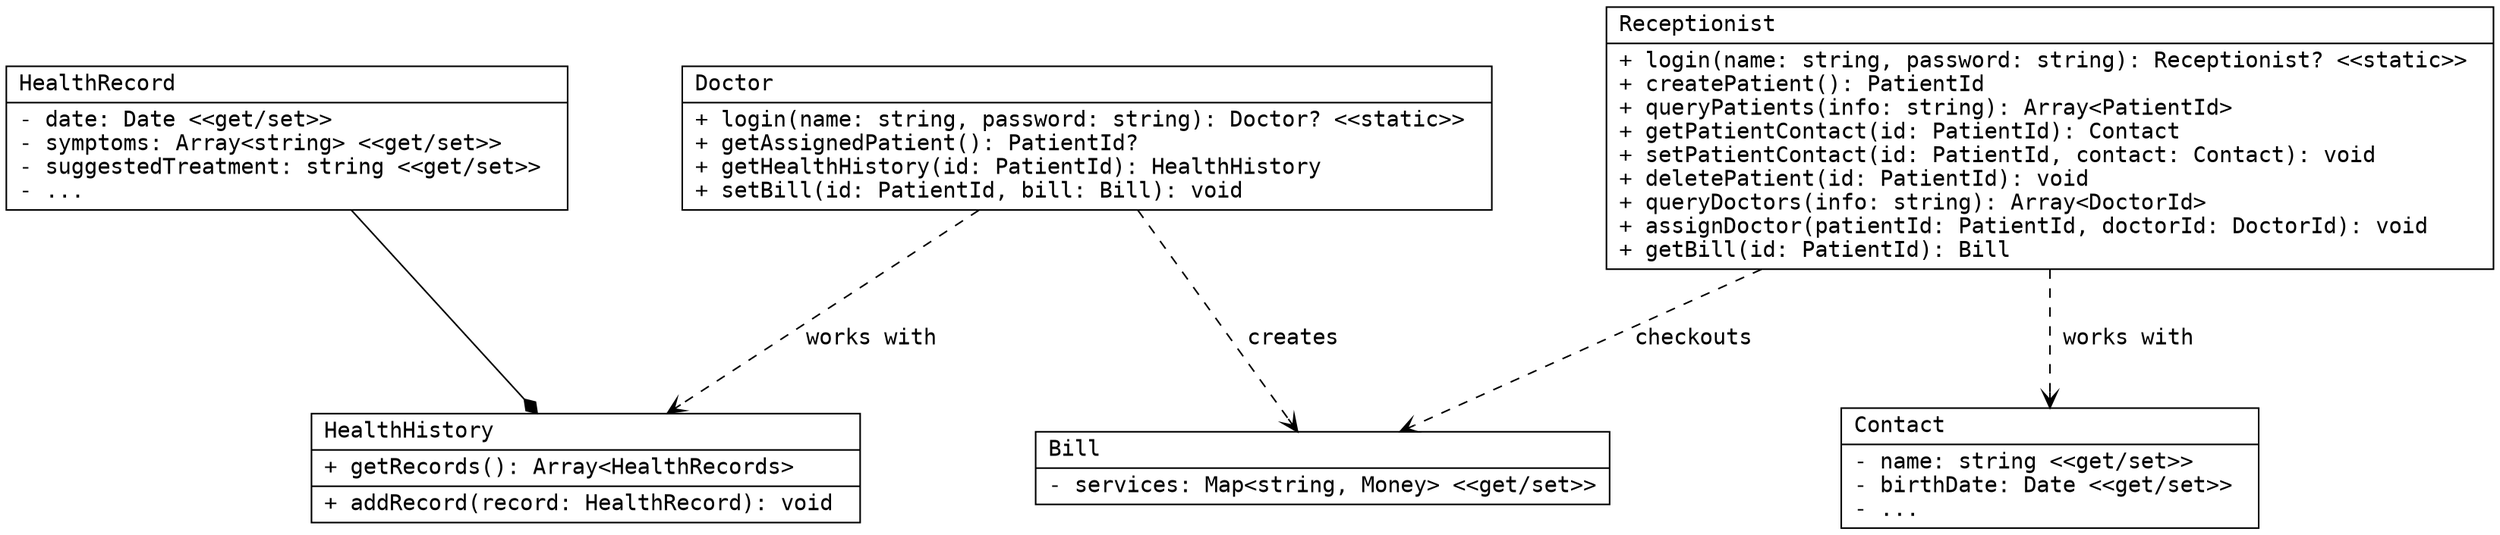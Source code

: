 digraph ClassDep {
    graph [nodesep=1 ranksep=1]
    node [shape=record fontname=monospace]
    edge [arrowhead=vee style=dashed fontname=monospace]

    Doctor [label="{
        Doctor
        \l|+ login(name: string, password: string): Doctor? \<\<static\>\>
        \l+ getAssignedPatient(): PatientId?
        \l+ getHealthHistory(id: PatientId): HealthHistory
        \l+ setBill(id: PatientId, bill: Bill): void
        \l
    }"]

    Receptionist [label="{
        Receptionist
        \l|+ login(name: string, password: string): Receptionist? \<\<static\>\>
        \l+ createPatient(): PatientId
        \l+ queryPatients(info: string): Array\<PatientId\>
        \l+ getPatientContact(id: PatientId): Contact
        \l+ setPatientContact(id: PatientId, contact: Contact): void
        \l+ deletePatient(id: PatientId): void
        \l+ queryDoctors(info: string): Array\<DoctorId\>
        \l+ assignDoctor(patientId: PatientId, doctorId: DoctorId): void
        \l+ getBill(id: PatientId): Bill
        \l
    }"]

    HealthHistory [label="{
        HealthHistory
        \l|+ getRecords(): Array\<HealthRecords\>
        \l|+ addRecord(record: HealthRecord): void
        \l
    }"]

    HealthRecord [label="{
        HealthRecord
        \l|- date: Date \<\<get/set\>\>
        \l- symptoms: Array\<string\> \<\<get/set\>\>
        \l- suggestedTreatment: string \<\<get/set\>\>
        \l- ...
        \l
    }"]

    Contact [label="{
        Contact
        \l|- name: string \<\<get/set\>\>
        \l- birthDate: Date \<\<get/set\>\>
        \l- ...
        \l
    }"]

    Bill [label="{
        Bill
        \l|- services: Map\<string, Money\> \<\<get/set\>\> 
    }"]

    Doctor->HealthHistory [label=" works with"]
    Doctor->Bill [label=" creates"]
    HealthRecord->HealthHistory [arrowhead=diamond style=solid]
    Receptionist->Contact [label=" works with"]
    Receptionist->Bill [label=" checkouts"]
}
